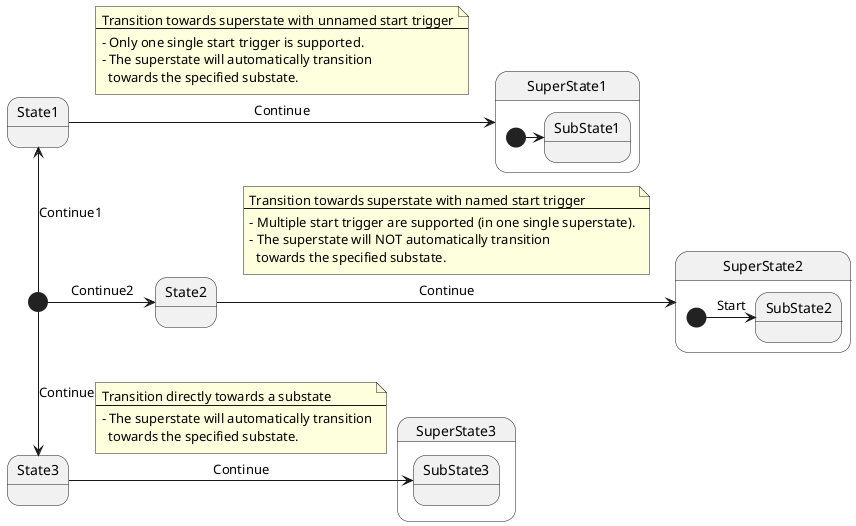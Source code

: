 @startuml
'stateless namespace EtAlii.Generators.Stateless.Tests
'stateless class SubStateStateMachineBase
'stateless generate partial
'stateless using System.Text

[*] -up-> State1 : Continue1
State1 -right-> SuperState1 : Continue
note top on link
Transition towards superstate with unnamed start trigger
--
- Only one single start trigger is supported.
- The superstate will automatically transition
  towards the specified substate.
end note
state SuperState1 {
    [*] -right-> SubState1
}


[*] -right-> State2 : Continue2
State2 -right-> SuperState2 : Continue
note top on link
Transition towards superstate with named start trigger
--
- Multiple start trigger are supported (in one single superstate).
- The superstate will NOT automatically transition
  towards the specified substate.
end note
state SuperState2 {
    [*] -right-> SubState2 : Start
}


[*] -down-> State3 : Continue3
state SuperState3 {
    state SubState3
}

State3 -right-> SubState3 : Continue
note top on link
Transition directly towards a substate
--
- The superstate will automatically transition
  towards the specified substate.
end note

@enduml

